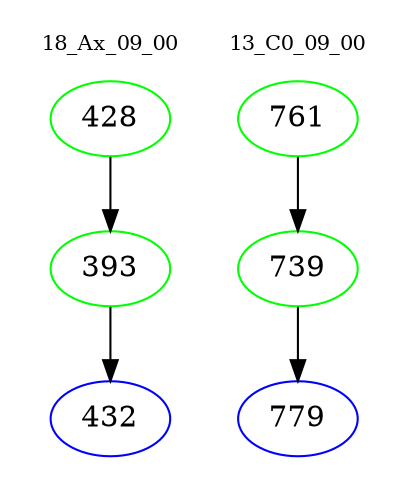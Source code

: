 digraph{
subgraph cluster_0 {
color = white
label = "18_Ax_09_00";
fontsize=10;
T0_428 [label="428", color="green"]
T0_428 -> T0_393 [color="black"]
T0_393 [label="393", color="green"]
T0_393 -> T0_432 [color="black"]
T0_432 [label="432", color="blue"]
}
subgraph cluster_1 {
color = white
label = "13_C0_09_00";
fontsize=10;
T1_761 [label="761", color="green"]
T1_761 -> T1_739 [color="black"]
T1_739 [label="739", color="green"]
T1_739 -> T1_779 [color="black"]
T1_779 [label="779", color="blue"]
}
}
